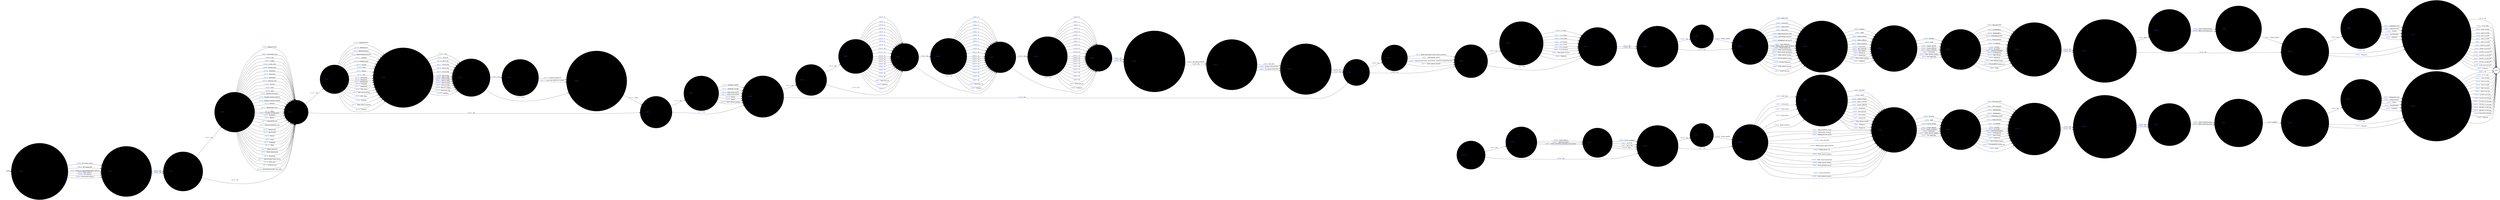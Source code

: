 digraph FIND_2 {
  rankdir=LR;
  node [shape = circle];

  START_NODE [label="", shape=none];
  START_NODE -> 51230 [label = "start"];
  END_NODE [label="END", shape="doublecircle"];
  51230 [label=< <FONT COLOR="royalblue">51230 </FONT> What was the main management outcome of this incident? >, style="filled", color="#DDD"];
  51230 -> 51231 [label=< <FONT COLOR="royalblue">198684 </FONT> No further action >, color="#DDD"];
  51230 -> 51231 [label=< <FONT COLOR="royalblue">198685 </FONT> IEP regression >, color="#DDD"];
  51230 -> 51231 [label=< <FONT COLOR="royalblue">198686 </FONT> Placed on report/adjudication referral >, color="#DDD"];
  51230 -> 51231 [label=< <FONT COLOR="royalblue">198687 </FONT> Police referral >, color="#DDD"];
  51230 -> 51231 [label=< <FONT COLOR="royalblue">198688 </FONT> CPS referral >, color="#DDD"];
  51230 -> 51231 [label=< <FONT COLOR="royalblue">198689 </FONT> Prosecution referral >, color="#DDD"];
  51231 [label=< <FONT COLOR="royalblue">51231 </FONT> Is any member of staff facing disciplinary charges? >, style="filled", color="#DDD"];
  51231 -> 51232 [label=< <FONT COLOR="royalblue">198690 </FONT> Yes >, color="#DDD"];
  51231 -> 51232 [label=< <FONT COLOR="royalblue">198691 </FONT> No >, color="#DDD"];
  51232 [label=< <FONT COLOR="royalblue">51232 </FONT> Is the location of the incident known? >, style="filled", color="#DDD"];
  51232 -> 51233 [label=< <FONT COLOR="royalblue">198692 </FONT> Yes >, color="#DDD"];
  51232 -> 51234 [label=< <FONT COLOR="royalblue">198693 </FONT> No >, color="#DDD"];
  51233 [label=< <FONT COLOR="royalblue">51233 </FONT> What was the location of the incident? >, style="filled", color="#DDD"];
  51233 -> 51234 [label=< <FONT COLOR="royalblue">198694 </FONT> Administration >, color="#DDD"];
  51233 -> 51234 [label=< <FONT COLOR="royalblue">198695 </FONT> Association area >, color="#DDD"];
  51233 -> 51234 [label=< <FONT COLOR="royalblue">198696 </FONT> Cell >, color="#DDD"];
  51233 -> 51234 [label=< <FONT COLOR="royalblue">198697 </FONT> Chapel >, color="#DDD"];
  51233 -> 51234 [label=< <FONT COLOR="royalblue">198698 </FONT> Crown court >, color="#DDD"];
  51233 -> 51234 [label=< <FONT COLOR="royalblue">198699 </FONT> Dining room >, color="#DDD"];
  51233 -> 51234 [label=< <FONT COLOR="royalblue">198700 </FONT> Dormitory >, color="#DDD"];
  51233 -> 51234 [label=< <FONT COLOR="royalblue">198701 </FONT> Education >, color="#DDD"];
  51233 -> 51234 [label=< <FONT COLOR="royalblue">198702 </FONT> Elsewhere >, color="#DDD"];
  51233 -> 51234 [label=< <FONT COLOR="royalblue">198703 </FONT> Exercise yard >, color="#DDD"];
  51233 -> 51234 [label=< <FONT COLOR="royalblue">198704 </FONT> Funeral >, color="#DDD"];
  51233 -> 51234 [label=< <FONT COLOR="royalblue">198705 </FONT> Gate >, color="#DDD"];
  51233 -> 51234 [label=< <FONT COLOR="royalblue">198706 </FONT> Gym >, color="#DDD"];
  51233 -> 51234 [label=< <FONT COLOR="royalblue">198707 </FONT> Health care centre >, color="#DDD"];
  51233 -> 51234 [label=< <FONT COLOR="royalblue">198708 </FONT> Hospital outside (patient) >, color="#DDD"];
  51233 -> 51234 [label=< <FONT COLOR="royalblue">198709 </FONT> Hospital outside (visiting) >, color="#DDD"];
  51233 -> 51234 [label=< <FONT COLOR="royalblue">198710 </FONT> Kitchen >, color="#DDD"];
  51233 -> 51234 [label=< <FONT COLOR="royalblue">198711 </FONT> Magistrates court >, color="#DDD"];
  51233 -> 51234 [label=< <FONT COLOR="royalblue">198712 </FONT> Office >, color="#DDD"];
  51233 -> 51234 [label=< <FONT COLOR="royalblue">198713 </FONT> Outside working party >, color="#DDD"];
  51233 -> 51234 [label=< <FONT COLOR="royalblue">198714 </FONT> Reception >, color="#DDD"];
  51233 -> 51234 [label=< <FONT COLOR="royalblue">198715 </FONT> Recess >, color="#DDD"];
  51233 -> 51234 [label=< <FONT COLOR="royalblue">198716 </FONT> Segregation unit >, color="#DDD"];
  51233 -> 51234 [label=< <FONT COLOR="royalblue">198717 </FONT> Showers/changing room >, color="#DDD"];
  51233 -> 51234 [label=< <FONT COLOR="royalblue">198718 </FONT> Special unit >, color="#DDD"];
  51233 -> 51234 [label=< <FONT COLOR="royalblue">198719 </FONT> Sports field >, color="#DDD"];
  51233 -> 51234 [label=< <FONT COLOR="royalblue">198720 </FONT> Vehicle >, color="#DDD"];
  51233 -> 51234 [label=< <FONT COLOR="royalblue">198721 </FONT> Visits >, color="#DDD"];
  51233 -> 51234 [label=< <FONT COLOR="royalblue">198722 </FONT> Weddings >, color="#DDD"];
  51233 -> 51234 [label=< <FONT COLOR="royalblue">198723 </FONT> Wing >, color="#DDD"];
  51233 -> 51234 [label=< <FONT COLOR="royalblue">198724 </FONT> Within perimeter >, color="#DDD"];
  51233 -> 51234 [label=< <FONT COLOR="royalblue">198725 </FONT> Works department >, color="#DDD"];
  51233 -> 51234 [label=< <FONT COLOR="royalblue">198726 </FONT> Workshop >, color="#DDD"];
  51233 -> 51234 [label=< <FONT COLOR="royalblue">198727 </FONT> Induction/first night centre >, color="#DDD"];
  51233 -> 51234 [label=< <FONT COLOR="royalblue">198728 </FONT> Mail room >, color="#DDD"];
  51233 -> 51234 [label=< <FONT COLOR="royalblue">198729 </FONT> External roof >, color="#DDD"];
  51233 -> 51234 [label=< <FONT COLOR="royalblue">198730 </FONT> Vulnerable prisoners unit (VPU) >, color="#DDD"];
  51234 [label=< <FONT COLOR="royalblue">51234 </FONT> Was a drug found? >, style="filled", color="#DDD"];
  51234 -> 51235 [label=< <FONT COLOR="royalblue">198731 </FONT> Yes >, color="#DDD"];
  51234 -> 51240 [label=< <FONT COLOR="royalblue">198732 </FONT> No >, color="#DDD"];
  51235 [label=< <FONT COLOR="royalblue">51235 </FONT> Describe the drug found >, style="filled", color="#DDD"];
  51235 -> 51236 [label=< <FONT COLOR="royalblue">198733 </FONT> Amphetamines >, color="#DDD"];
  51235 -> 51236 [label=< <FONT COLOR="royalblue">198734 </FONT> Barbiturates >, color="#DDD"];
  51235 -> 51236 [label=< <FONT COLOR="royalblue">198735 </FONT> Benzodiazepines >, color="#DDD"];
  51235 -> 51236 [label=< <FONT COLOR="royalblue">198736 </FONT> Buprenorphine/subutex >, color="#DDD"];
  51235 -> 51236 [label=< <FONT COLOR="royalblue">198737 </FONT> Cannabis >, color="#DDD"];
  51235 -> 51236 [label=< <FONT COLOR="royalblue">198738 </FONT> Cannabis plant >, color="#DDD"];
  51235 -> 51236 [label=< <FONT COLOR="royalblue">198739 </FONT> Cocaine >, color="#DDD"];
  51235 -> 51236 [label=< <FONT COLOR="royalblue">198740 </FONT> Crack >, color="#DDD"];
  51235 -> 51236 [label=< <FONT COLOR="royalblue">198741 </FONT> Heroin >, color="#DDD"];
  51235 -> 51236 [label=< <FONT COLOR="royalblue">198742 </FONT> LSD >, color="#DDD"];
  51235 -> 51236 [label=< <FONT COLOR="royalblue">198743 </FONT> Methadone >, color="#DDD"];
  51235 -> 51236 [label=< <FONT COLOR="royalblue">198744 </FONT> Pregabalin >, color="#DDD"];
  51235 -> 51236 [label=< <FONT COLOR="royalblue">198745 </FONT> Tranquilisers >, color="#DDD"];
  51235 -> 51236 [label=< <FONT COLOR="royalblue">198746 </FONT> Tramadol >, color="#DDD"];
  51235 -> 51236 [label=< <FONT COLOR="royalblue">198747 </FONT> Gabapentin >, color="#DDD"];
  51235 -> 51236 [label=< <FONT COLOR="royalblue">198748 </FONT> NPS: spice >, color="#DDD"];
  51235 -> 51236 [label=< <FONT COLOR="royalblue">198749 </FONT> NPS: black mamba >, color="#DDD"];
  51235 -> 51236 [label=< <FONT COLOR="royalblue">198750 </FONT> NPS: other >, color="#DDD"];
  51235 -> 51236 [label=< <FONT COLOR="royalblue">198751 </FONT> Steroids >, color="#DDD"];
  51235 -> 51236 [label=< <FONT COLOR="royalblue">198752 </FONT> Other (please specify) >, color="#DDD"];
  51235 -> 51236 [label=< <FONT COLOR="royalblue">198753 </FONT> Unknown >, color="#DDD"];
  51236 [label=< <FONT COLOR="royalblue">51236 </FONT> What was the estimated weight of all drugs/substances found? >, style="filled", color="#DDD"];
  51236 -> 51237 [label=< <FONT COLOR="royalblue">198754 </FONT> &lt;1g >, color="#DDD"];
  51236 -> 51237 [label=< <FONT COLOR="royalblue">198755 </FONT> 2g to 5g >, color="#DDD"];
  51236 -> 51237 [label=< <FONT COLOR="royalblue">198756 </FONT> 6g to 10g >, color="#DDD"];
  51236 -> 51237 [label=< <FONT COLOR="royalblue">198757 </FONT> 11g to 20g >, color="#DDD"];
  51236 -> 51237 [label=< <FONT COLOR="royalblue">198758 </FONT> 21g to 30g >, color="#DDD"];
  51236 -> 51237 [label=< <FONT COLOR="royalblue">198759 </FONT> 31g to 40g >, color="#DDD"];
  51236 -> 51237 [label=< <FONT COLOR="royalblue">198760 </FONT> 41g to 50g >, color="#DDD"];
  51236 -> 51237 [label=< <FONT COLOR="royalblue">198761 </FONT> 50g to 100g >, color="#DDD"];
  51236 -> 51237 [label=< <FONT COLOR="royalblue">198762 </FONT> 101g to 200g >, color="#DDD"];
  51236 -> 51237 [label=< <FONT COLOR="royalblue">198763 </FONT> 201g to 300g >, color="#DDD"];
  51236 -> 51237 [label=< <FONT COLOR="royalblue">198764 </FONT> 301g to 400g >, color="#DDD"];
  51236 -> 51237 [label=< <FONT COLOR="royalblue">198765 </FONT> 401g to 500g >, color="#DDD"];
  51236 -> 51237 [label=< <FONT COLOR="royalblue">198766 </FONT> 501g to 1,000g >, color="#DDD"];
  51236 -> 51237 [label=< <FONT COLOR="royalblue">198767 </FONT> More than 1kg >, color="#DDD"];
  51236 -> 51237 [label=< <FONT COLOR="royalblue">198768 </FONT> Unknown >, color="#DDD"];
  51237 [label=< <FONT COLOR="royalblue">51237 </FONT> Was the substance found analysed? >, style="filled", color="#DDD"];
  51237 -> 51238 [label=< <FONT COLOR="royalblue">198769 </FONT> Yes >, color="#DDD"];
  51237 -> 51239 [label=< <FONT COLOR="royalblue">198770 </FONT> No >, color="#DDD"];
  51238 [label=< <FONT COLOR="royalblue">51238 </FONT> How was the substance analysed? >, style="filled", color="#DDD"];
  51238 -> 51239 [label=< <FONT COLOR="royalblue">198771 </FONT> Forensic laboratory >, color="#DDD"];
  51238 -> 51239 [label=< <FONT COLOR="royalblue">198772 </FONT> Local with BDH kit or similar >, color="#DDD"];
  51239 [label=< <FONT COLOR="royalblue">51239 </FONT> To which police station were seized drugs sent for destruction? >, style="filled", color="#DDD"];
  51239 -> 51240 [label=< <FONT COLOR="royalblue">198773 </FONT> Name >, color="#DDD"];
  51240 [label=< <FONT COLOR="royalblue">51240 </FONT> Was drug equipment found? >, style="filled", color="#DDD"];
  51240 -> 51241 [label=< <FONT COLOR="royalblue">198774 </FONT> Yes >, color="#DDD"];
  51240 -> 51242 [label=< <FONT COLOR="royalblue">198775 </FONT> No >, color="#DDD"];
  51241 [label=< <FONT COLOR="royalblue">51241 </FONT> Describe drug equipment found >, style="filled", color="#DDD"];
  51241 -> 51242 [label=< <FONT COLOR="royalblue">198776 </FONT> Authentic needle >, color="#DDD"];
  51241 -> 51242 [label=< <FONT COLOR="royalblue">198777 </FONT> Authentic syringe >, color="#DDD"];
  51241 -> 51242 [label=< <FONT COLOR="royalblue">198778 </FONT> Improvised needle >, color="#DDD"];
  51241 -> 51242 [label=< <FONT COLOR="royalblue">198779 </FONT> Improvised syringe >, color="#DDD"];
  51241 -> 51242 [label=< <FONT COLOR="royalblue">198780 </FONT> Pipe(s) >, color="#DDD"];
  51241 -> 51242 [label=< <FONT COLOR="royalblue">198781 </FONT> Roach >, color="#DDD"];
  51241 -> 51242 [label=< <FONT COLOR="royalblue">198782 </FONT> Other (please specify) >, color="#DDD"];
  51242 [label=< <FONT COLOR="royalblue">51242 </FONT> Was a mobile phone related item found? >, style="filled", color="#DDD"];
  51242 -> 51243 [label=< <FONT COLOR="royalblue">198783 </FONT> Yes >, color="#DDD"];
  51242 -> 51253 [label=< <FONT COLOR="royalblue">198784 </FONT> No >, color="#DDD"];
  51243 [label=< <FONT COLOR="royalblue">51243 </FONT> Was a mobile phone found? >, style="filled", color="#DDD"];
  51243 -> 51244 [label=< <FONT COLOR="royalblue">198785 </FONT> Yes >, color="#DDD"];
  51243 -> 51245 [label=< <FONT COLOR="royalblue">198786 </FONT> No >, color="#DDD"];
  51244 [label=< <FONT COLOR="royalblue">51244 </FONT> Enter number of mobiles found >, style="filled", color="#DDD"];
  51244 -> 51245 [label=< <FONT COLOR="royalblue">198787 </FONT> 0 >, color="#DDD"];
  51244 -> 51245 [label=< <FONT COLOR="royalblue">198788 </FONT> 1 >, color="#DDD"];
  51244 -> 51245 [label=< <FONT COLOR="royalblue">198789 </FONT> 2 >, color="#DDD"];
  51244 -> 51245 [label=< <FONT COLOR="royalblue">198790 </FONT> 4 >, color="#DDD"];
  51244 -> 51245 [label=< <FONT COLOR="royalblue">198791 </FONT> 5 >, color="#DDD"];
  51244 -> 51245 [label=< <FONT COLOR="royalblue">198792 </FONT> 6 >, color="#DDD"];
  51244 -> 51245 [label=< <FONT COLOR="royalblue">198793 </FONT> 7 >, color="#DDD"];
  51244 -> 51245 [label=< <FONT COLOR="royalblue">198794 </FONT> 8 >, color="#DDD"];
  51244 -> 51245 [label=< <FONT COLOR="royalblue">198795 </FONT> 9 >, color="#DDD"];
  51244 -> 51245 [label=< <FONT COLOR="royalblue">198796 </FONT> 10 >, color="#DDD"];
  51244 -> 51245 [label=< <FONT COLOR="royalblue">198797 </FONT> 11 >, color="#DDD"];
  51244 -> 51245 [label=< <FONT COLOR="royalblue">198798 </FONT> 12 >, color="#DDD"];
  51244 -> 51245 [label=< <FONT COLOR="royalblue">198799 </FONT> 13 >, color="#DDD"];
  51244 -> 51245 [label=< <FONT COLOR="royalblue">198800 </FONT> 14 >, color="#DDD"];
  51244 -> 51245 [label=< <FONT COLOR="royalblue">198801 </FONT> 15 >, color="#DDD"];
  51244 -> 51245 [label=< <FONT COLOR="royalblue">198802 </FONT> 16 >, color="#DDD"];
  51244 -> 51245 [label=< <FONT COLOR="royalblue">198803 </FONT> 17 >, color="#DDD"];
  51244 -> 51245 [label=< <FONT COLOR="royalblue">198804 </FONT> 18 >, color="#DDD"];
  51244 -> 51245 [label=< <FONT COLOR="royalblue">198805 </FONT> 19 >, color="#DDD"];
  51244 -> 51245 [label=< <FONT COLOR="royalblue">198806 </FONT> 20 >, color="#DDD"];
  51244 -> 51245 [label=< <FONT COLOR="royalblue">198807 </FONT> More than 20 >, color="#DDD"];
  51244 -> 51245 [label=< <FONT COLOR="royalblue">198808 </FONT> Unknown >, color="#DDD"];
  51244 -> 51245 [label=< <FONT COLOR="royalblue">200684 </FONT> 3 >, color="#DDD"];
  51245 [label=< <FONT COLOR="royalblue">51245 </FONT> Was a SIM card found? >, style="filled", color="#DDD"];
  51245 -> 51246 [label=< <FONT COLOR="royalblue">198809 </FONT> Yes >, color="#DDD"];
  51245 -> 51247 [label=< <FONT COLOR="royalblue">198810 </FONT> No >, color="#DDD"];
  51246 [label=< <FONT COLOR="royalblue">51246 </FONT> Enter number of SIM cards found >, style="filled", color="#DDD"];
  51246 -> 51247 [label=< <FONT COLOR="royalblue">198811 </FONT> 0 >, color="#DDD"];
  51246 -> 51247 [label=< <FONT COLOR="royalblue">198812 </FONT> 1 >, color="#DDD"];
  51246 -> 51247 [label=< <FONT COLOR="royalblue">198813 </FONT> 2 >, color="#DDD"];
  51246 -> 51247 [label=< <FONT COLOR="royalblue">198814 </FONT> 3 >, color="#DDD"];
  51246 -> 51247 [label=< <FONT COLOR="royalblue">198815 </FONT> 4 >, color="#DDD"];
  51246 -> 51247 [label=< <FONT COLOR="royalblue">198816 </FONT> 5 >, color="#DDD"];
  51246 -> 51247 [label=< <FONT COLOR="royalblue">198817 </FONT> 6 >, color="#DDD"];
  51246 -> 51247 [label=< <FONT COLOR="royalblue">198818 </FONT> 7 >, color="#DDD"];
  51246 -> 51247 [label=< <FONT COLOR="royalblue">198819 </FONT> 8 >, color="#DDD"];
  51246 -> 51247 [label=< <FONT COLOR="royalblue">198820 </FONT> 9 >, color="#DDD"];
  51246 -> 51247 [label=< <FONT COLOR="royalblue">198821 </FONT> 10 >, color="#DDD"];
  51246 -> 51247 [label=< <FONT COLOR="royalblue">198822 </FONT> 11 >, color="#DDD"];
  51246 -> 51247 [label=< <FONT COLOR="royalblue">198823 </FONT> 12 >, color="#DDD"];
  51246 -> 51247 [label=< <FONT COLOR="royalblue">198824 </FONT> 13 >, color="#DDD"];
  51246 -> 51247 [label=< <FONT COLOR="royalblue">198825 </FONT> 14 >, color="#DDD"];
  51246 -> 51247 [label=< <FONT COLOR="royalblue">198826 </FONT> 15 >, color="#DDD"];
  51246 -> 51247 [label=< <FONT COLOR="royalblue">198827 </FONT> 16 >, color="#DDD"];
  51246 -> 51247 [label=< <FONT COLOR="royalblue">198828 </FONT> 17 >, color="#DDD"];
  51246 -> 51247 [label=< <FONT COLOR="royalblue">198829 </FONT> 18 >, color="#DDD"];
  51246 -> 51247 [label=< <FONT COLOR="royalblue">198830 </FONT> 19 >, color="#DDD"];
  51246 -> 51247 [label=< <FONT COLOR="royalblue">198831 </FONT> 20 >, color="#DDD"];
  51246 -> 51247 [label=< <FONT COLOR="royalblue">198832 </FONT> More than 20 >, color="#DDD"];
  51246 -> 51247 [label=< <FONT COLOR="royalblue">198833 </FONT> Unknown >, color="#DDD"];
  51247 [label=< <FONT COLOR="royalblue">51247 </FONT> Was a memory card found? >, style="filled", color="#DDD"];
  51247 -> 51248 [label=< <FONT COLOR="royalblue">198834 </FONT> Yes >, color="#DDD"];
  51247 -> 51249 [label=< <FONT COLOR="royalblue">198835 </FONT> No >, color="#DDD"];
  51248 [label=< <FONT COLOR="royalblue">51248 </FONT> Enter number of memory cards found >, style="filled", color="#DDD"];
  51248 -> 51249 [label=< <FONT COLOR="royalblue">198836 </FONT> 0 >, color="#DDD"];
  51248 -> 51249 [label=< <FONT COLOR="royalblue">198837 </FONT> 1 >, color="#DDD"];
  51248 -> 51249 [label=< <FONT COLOR="royalblue">198838 </FONT> 2 >, color="#DDD"];
  51248 -> 51249 [label=< <FONT COLOR="royalblue">198839 </FONT> 3 >, color="#DDD"];
  51248 -> 51249 [label=< <FONT COLOR="royalblue">198840 </FONT> 4 >, color="#DDD"];
  51248 -> 51249 [label=< <FONT COLOR="royalblue">198841 </FONT> 5 >, color="#DDD"];
  51248 -> 51249 [label=< <FONT COLOR="royalblue">198842 </FONT> 6 >, color="#DDD"];
  51248 -> 51249 [label=< <FONT COLOR="royalblue">198843 </FONT> 7 >, color="#DDD"];
  51248 -> 51249 [label=< <FONT COLOR="royalblue">198844 </FONT> 8 >, color="#DDD"];
  51248 -> 51249 [label=< <FONT COLOR="royalblue">198845 </FONT> 9 >, color="#DDD"];
  51248 -> 51249 [label=< <FONT COLOR="royalblue">198846 </FONT> 10 >, color="#DDD"];
  51248 -> 51249 [label=< <FONT COLOR="royalblue">198847 </FONT> 11 >, color="#DDD"];
  51248 -> 51249 [label=< <FONT COLOR="royalblue">198848 </FONT> 12 >, color="#DDD"];
  51248 -> 51249 [label=< <FONT COLOR="royalblue">198849 </FONT> 13 >, color="#DDD"];
  51248 -> 51249 [label=< <FONT COLOR="royalblue">198850 </FONT> 14 >, color="#DDD"];
  51248 -> 51249 [label=< <FONT COLOR="royalblue">198851 </FONT> 15 >, color="#DDD"];
  51248 -> 51249 [label=< <FONT COLOR="royalblue">198852 </FONT> 16 >, color="#DDD"];
  51248 -> 51249 [label=< <FONT COLOR="royalblue">198853 </FONT> 17 >, color="#DDD"];
  51248 -> 51249 [label=< <FONT COLOR="royalblue">198854 </FONT> 18 >, color="#DDD"];
  51248 -> 51249 [label=< <FONT COLOR="royalblue">198855 </FONT> 19 >, color="#DDD"];
  51248 -> 51249 [label=< <FONT COLOR="royalblue">198856 </FONT> 20 >, color="#DDD"];
  51248 -> 51249 [label=< <FONT COLOR="royalblue">198857 </FONT> More than 20 >, color="#DDD"];
  51248 -> 51249 [label=< <FONT COLOR="royalblue">198858 </FONT> Unknown >, color="#DDD"];
  51249 [label=< <FONT COLOR="royalblue">51249 </FONT> Was a charger found? >, style="filled", color="#DDD"];
  51249 -> 51250 [label=< <FONT COLOR="royalblue">198859 </FONT> Yes >, color="#DDD"];
  51249 -> 51250 [label=< <FONT COLOR="royalblue">198860 </FONT> No >, color="#DDD"];
  51250 [label=< <FONT COLOR="royalblue">51250 </FONT> Was any other mobile phone/communication related item found? >, style="filled", color="#DDD"];
  51250 -> 51251 [label=< <FONT COLOR="royalblue">198861 </FONT> Yes: please specify >, color="#DDD"];
  51250 -> 51251 [label=< <FONT COLOR="royalblue">198862 </FONT> No >, color="#DDD"];
  51251 [label=< <FONT COLOR="royalblue">51251 </FONT> Has phone/SIM/memory card been sent to NDTSG? >, style="filled", color="#DDD"];
  51251 -> 51252 [label=< <FONT COLOR="royalblue">198863 </FONT> Yes: date >, color="#DDD"];
  51251 -> 51252 [label=< <FONT COLOR="royalblue">198864 </FONT> Evidence bag number >, color="#DDD"];
  51251 -> 51252 [label=< <FONT COLOR="royalblue">198865 </FONT> No: please state why >, color="#DDD"];
  51252 [label=< <FONT COLOR="royalblue">51252 </FONT> Has phone/SIM/equipment been retained by police? >, style="filled", color="#DDD"];
  51252 -> 51253 [label=< <FONT COLOR="royalblue">198866 </FONT> Yes >, color="#DDD"];
  51252 -> 51253 [label=< <FONT COLOR="royalblue">198867 </FONT> No >, color="#DDD"];
  51253 [label=< <FONT COLOR="royalblue">51253 </FONT> Was a weapon found? >, style="filled", color="#DDD"];
  51253 -> 51254 [label=< <FONT COLOR="royalblue">198868 </FONT> Yes >, color="#DDD"];
  51253 -> 51255 [label=< <FONT COLOR="royalblue">198869 </FONT> No >, color="#DDD"];
  51254 [label=< <FONT COLOR="royalblue">51254 </FONT> Describe the weapon >, style="filled", color="#DDD"];
  51254 -> 51255 [label=< <FONT COLOR="royalblue">198870 </FONT> Blunt instrument (cosh, item in sock etc) >, color="#DDD"];
  51254 -> 51255 [label=< <FONT COLOR="royalblue">198871 </FONT> Knife/bladed article >, color="#DDD"];
  51254 -> 51255 [label=< <FONT COLOR="royalblue">198872 </FONT> Firearm (fake guns, ammunition, chemical incapacitant etc) >, color="#DDD"];
  51254 -> 51255 [label=< <FONT COLOR="royalblue">198873 </FONT> Other (please specify) >, color="#DDD"];
  51255 [label=< <FONT COLOR="royalblue">51255 </FONT> Was any alcohol/hooch found? >, style="filled", color="#DDD"];
  51255 -> 51256 [label=< <FONT COLOR="royalblue">198874 </FONT> Yes >, color="#DDD"];
  51255 -> 51257 [label=< <FONT COLOR="royalblue">198875 </FONT> No >, color="#DDD"];
  51256 [label=< <FONT COLOR="royalblue">51256 </FONT> What quantity of alcohol/hooch was found? >, style="filled", color="#DDD"];
  51256 -> 51257 [label=< <FONT COLOR="royalblue">198876 </FONT> &lt; 1 litre >, color="#DDD"];
  51256 -> 51257 [label=< <FONT COLOR="royalblue">198877 </FONT> 1 to 2 litres >, color="#DDD"];
  51256 -> 51257 [label=< <FONT COLOR="royalblue">198878 </FONT> 2 to 3 litres >, color="#DDD"];
  51256 -> 51257 [label=< <FONT COLOR="royalblue">198879 </FONT> 3 to 4 litres >, color="#DDD"];
  51256 -> 51257 [label=< <FONT COLOR="royalblue">198880 </FONT> 4 to 5 litres >, color="#DDD"];
  51256 -> 51257 [label=< <FONT COLOR="royalblue">198881 </FONT> 6 to 10 litres >, color="#DDD"];
  51256 -> 51257 [label=< <FONT COLOR="royalblue">198882 </FONT> 11 to 20 litres >, color="#DDD"];
  51256 -> 51257 [label=< <FONT COLOR="royalblue">198883 </FONT> More than 20 litres >, color="#DDD"];
  51256 -> 51257 [label=< <FONT COLOR="royalblue">198884 </FONT> Unknown >, color="#DDD"];
  51257 [label=< <FONT COLOR="royalblue">51257 </FONT> Was any distilling equipment found? >, style="filled", color="#DDD"];
  51257 -> 51258 [label=< <FONT COLOR="royalblue">198885 </FONT> Yes >, color="#DDD"];
  51257 -> 51258 [label=< <FONT COLOR="royalblue">198886 </FONT> No >, color="#DDD"];
  51258 [label=< <FONT COLOR="royalblue">51258 </FONT> Were any other reportable items found? >, style="filled", color="#DDD"];
  51258 -> 51259 [label=< <FONT COLOR="royalblue">198887 </FONT> Yes >];
  51258 -> 51260 [label=< <FONT COLOR="royalblue">198888 </FONT> No >];
  51259 [label=< <FONT COLOR="royalblue">51259 </FONT> Describe the item >, style="filled", color="#DDD"];
  51259 -> 51260 [label=< <FONT COLOR="royalblue">198889 </FONT> Please specify >];
  51260 [label=< <FONT COLOR="royalblue">51260 </FONT> Describe how the item was found >, style="filled", color="#DDD"];
  51260 -> 51261 [label=< <FONT COLOR="royalblue">198890 </FONT> Boss chair >];
  51260 -> 51261 [label=< <FONT COLOR="royalblue">198891 </FONT> Cell search >];
  51260 -> 51261 [label=< <FONT COLOR="royalblue">198892 </FONT> Crime scene >];
  51260 -> 51261 [label=< <FONT COLOR="royalblue">198893 </FONT> Dog search >];
  51260 -> 51261 [label=< <FONT COLOR="royalblue">198894 </FONT> High sensitivity wand >];
  51260 -> 51261 [label=< <FONT COLOR="royalblue">198895 </FONT> Information received >];
  51260 -> 51261 [label=< <FONT COLOR="royalblue">198896 </FONT> Intelligence led search >];
  51260 -> 51261 [label=< <FONT COLOR="royalblue">198897 </FONT> Item observed >];
  51260 -> 51261 [label=< <FONT COLOR="royalblue">198898 </FONT> Mobile phone signal detector >];
  51260 -> 51261 [label=< <FONT COLOR="royalblue">198899 </FONT> Mobile phone rod >];
  51260 -> 51261 [label=< <FONT COLOR="royalblue">198900 </FONT> Other search (inmate) >];
  51260 -> 51261 [label=< <FONT COLOR="royalblue">198901 </FONT> Other search (premises) >];
  51260 -> 51261 [label=< <FONT COLOR="royalblue">198902 </FONT> Other search (visitor) >];
  51260 -> 51261 [label=< <FONT COLOR="royalblue">198903 </FONT> Pre-occupation search >];
  51260 -> 51261 [label=< <FONT COLOR="royalblue">198904 </FONT> Unusual behaviour >];
  51260 -> 51261 [label=< <FONT COLOR="royalblue">198905 </FONT> Other (please specify) >];
  51260 -> 51261 [label=< <FONT COLOR="royalblue">208853 </FONT> Drone recovery >];
  51261 [label=< <FONT COLOR="royalblue">51261 </FONT> Describe the method of entry into the establishment >, style="filled", color="#DDD"];
  51261 -> 51262 [label=< <FONT COLOR="royalblue">198906 </FONT> Prisoner >];
  51261 -> 51262 [label=< <FONT COLOR="royalblue">198907 </FONT> Staff >];
  51261 -> 51262 [label=< <FONT COLOR="royalblue">198908 </FONT> Visitor (friend) >];
  51261 -> 51262 [label=< <FONT COLOR="royalblue">198909 </FONT> Visitor (official) >];
  51261 -> 51262 [label=< <FONT COLOR="royalblue">198910 </FONT> Visitor (relative) >];
  51261 -> 51262 [label=< <FONT COLOR="royalblue">198911 </FONT> Contractor >];
  51261 -> 51262 [label=< <FONT COLOR="royalblue">198912 </FONT> Post (rule 39) >];
  51261 -> 51262 [label=< <FONT COLOR="royalblue">198913 </FONT> Post (other) >];
  51261 -> 51262 [label=< <FONT COLOR="royalblue">198914 </FONT> Thrown in >];
  51261 -> 51262 [label=< <FONT COLOR="royalblue">198915 </FONT> Drone/UAV >];
  51261 -> 51262 [label=< <FONT COLOR="royalblue">198916 </FONT> Other (please specify) >];
  51261 -> 51262 [label=< <FONT COLOR="royalblue">198917 </FONT> Unknown >];
  51262 [label=< <FONT COLOR="royalblue">51262 </FONT> If found in possession, whose was it found in? >, style="filled", color="#DDD"];
  51262 -> 51263 [label=< <FONT COLOR="royalblue">198918 </FONT> Prisoner >];
  51262 -> 51263 [label=< <FONT COLOR="royalblue">198919 </FONT> Staff >];
  51262 -> 51263 [label=< <FONT COLOR="royalblue">198920 </FONT> Visitor (friend) >];
  51262 -> 51263 [label=< <FONT COLOR="royalblue">198921 </FONT> Visitor (official) >];
  51262 -> 51263 [label=< <FONT COLOR="royalblue">198922 </FONT> Visitor (relative) >];
  51262 -> 51263 [label=< <FONT COLOR="royalblue">198923 </FONT> Contractor >];
  51262 -> 51263 [label=< <FONT COLOR="royalblue">198924 </FONT> Other (please specify) >];
  51262 -> 51263 [label=< <FONT COLOR="royalblue">198925 </FONT> Not applicable >];
  51263 [label=< <FONT COLOR="royalblue">51263 </FONT> What was the method of concealment? >, style="filled", color="#DDD"];
  51263 -> 51264 [label=< <FONT COLOR="royalblue">198926 </FONT> Not concealed >];
  51263 -> 51264 [label=< <FONT COLOR="royalblue">198927 </FONT> Bed/bedding >];
  51263 -> 51264 [label=< <FONT COLOR="royalblue">198928 </FONT> Book/papers >];
  51263 -> 51264 [label=< <FONT COLOR="royalblue">198929 </FONT> Cell/building fabric >];
  51263 -> 51264 [label=< <FONT COLOR="royalblue">198930 </FONT> Food/container >];
  51263 -> 51264 [label=< <FONT COLOR="royalblue">198931 </FONT> In clothing >];
  51263 -> 51264 [label=< <FONT COLOR="royalblue">198932 </FONT> In hand >];
  51263 -> 51264 [label=< <FONT COLOR="royalblue">198933 </FONT> In mouth >];
  51263 -> 51264 [label=< <FONT COLOR="royalblue">198934 </FONT> Internally/plugged >];
  51263 -> 51264 [label=< <FONT COLOR="royalblue">198935 </FONT> Letter/parcel >];
  51263 -> 51264 [label=< <FONT COLOR="royalblue">198936 </FONT> Light fittings >];
  51263 -> 51264 [label=< <FONT COLOR="royalblue">198937 </FONT> Pipework >];
  51263 -> 51264 [label=< <FONT COLOR="royalblue">198938 </FONT> Rule 39/legal papers >];
  51263 -> 51264 [label=< <FONT COLOR="royalblue">198939 </FONT> TV/radio/DVD/consoles etc >];
  51263 -> 51264 [label=< <FONT COLOR="royalblue">198940 </FONT> Other >];
  51264 [label=< <FONT COLOR="royalblue">51264 </FONT> Is the item heavily contaminated (e.g. blood or faeces)? >, style="filled", color="#DDD"];
  51264 -> 51265 [label=< <FONT COLOR="royalblue">198941 </FONT> Yes >];
  51264 -> 51265 [label=< <FONT COLOR="royalblue">198942 </FONT> No >];
  51265 [label=< <FONT COLOR="royalblue">51265 </FONT> Was a visitor suspected of involvement and arrested by the police? >, style="filled", color="#DDD"];
  51265 -> 51266 [label=< <FONT COLOR="royalblue">198943 </FONT> Yes >];
  51265 -> 51268 [label=< <FONT COLOR="royalblue">198944 </FONT> No >];
  51266 [label=< <FONT COLOR="royalblue">51266 </FONT> Describe circumstances of visitors arrest >, style="filled", color="#DDD"];
  51266 -> 51267 [label=< <FONT COLOR="royalblue">198945 </FONT> After entering prison >];
  51266 -> 51267 [label=< <FONT COLOR="royalblue">198946 </FONT> Before entering prison >];
  51267 [label=< <FONT COLOR="royalblue">51267 </FONT> To which police station was the visitor taken? >, style="filled", color="#DDD"];
  51267 -> 51268 [label=< <FONT COLOR="royalblue">198947 </FONT> Please specify >];
  51268 [label=< <FONT COLOR="royalblue">51268 </FONT> Were the items obtained on temporary release? >, style="filled", color="#DDD"];
  51268 -> 51269 [label=< <FONT COLOR="royalblue">198948 </FONT> Yes >];
  51268 -> 51270 [label=< <FONT COLOR="royalblue">198949 </FONT> No >];
  51268 -> 51270 [label=< <FONT COLOR="royalblue">198950 </FONT> Unknown >];
  51269 [label=< <FONT COLOR="royalblue">51269 </FONT> Describe the type of temporary release >, style="filled", color="#DDD"];
  51269 -> 51270 [label=< <FONT COLOR="royalblue">198951 </FONT> Community visit >];
  51269 -> 51270 [label=< <FONT COLOR="royalblue">198952 </FONT> Compassionate >];
  51269 -> 51270 [label=< <FONT COLOR="royalblue">198953 </FONT> Facility >];
  51269 -> 51270 [label=< <FONT COLOR="royalblue">198954 </FONT> Resettlement >];
  51269 -> 51270 [label=< <FONT COLOR="royalblue">198955 </FONT> Unknown >];
  51270 [label=< <FONT COLOR="royalblue">51270 </FONT> What was the total estimated value of the find (drugs, mobile phones etc)? >, style="filled", color="#DDD"];
  51270 -> END_NODE [label=< <FONT COLOR="royalblue">198956 </FONT> £0 >];
  51270 -> END_NODE [label=< <FONT COLOR="royalblue">198957 </FONT> £1 to £100 >];
  51270 -> END_NODE [label=< <FONT COLOR="royalblue">198958 </FONT> £101 to £200 >];
  51270 -> END_NODE [label=< <FONT COLOR="royalblue">198959 </FONT> £201 to £300 >];
  51270 -> END_NODE [label=< <FONT COLOR="royalblue">198960 </FONT> £301 to £400 >];
  51270 -> END_NODE [label=< <FONT COLOR="royalblue">198961 </FONT> £401 to £500 >];
  51270 -> END_NODE [label=< <FONT COLOR="royalblue">198962 </FONT> £501 to £1000 >];
  51270 -> END_NODE [label=< <FONT COLOR="royalblue">198963 </FONT> £1001 to £5000 >];
  51270 -> END_NODE [label=< <FONT COLOR="royalblue">198964 </FONT> £5001 to £10,000 >];
  51270 -> END_NODE [label=< <FONT COLOR="royalblue">198965 </FONT> £10,001 to £20,000 >];
  51270 -> END_NODE [label=< <FONT COLOR="royalblue">198966 </FONT> £20,001 to £30,000 >];
  51270 -> END_NODE [label=< <FONT COLOR="royalblue">198967 </FONT> £30,001 to £40,000 >];
  51270 -> END_NODE [label=< <FONT COLOR="royalblue">198968 </FONT> £40,001 to £50,000 >];
  51270 -> END_NODE [label=< <FONT COLOR="royalblue">198969 </FONT> More than £50,000 >];
  51270 -> END_NODE [label=< <FONT COLOR="royalblue">198970 </FONT> Unknown >];
  57223 [label=< <FONT COLOR="royalblue">57223 </FONT> Was any tobacco found? >, style="filled", color="#DDD"];
  57223 -> 57224 [label=< <FONT COLOR="royalblue">208855 </FONT> Yes >, color="#DDD"];
  57223 -> 57226 [label=< <FONT COLOR="royalblue">208856 </FONT> No >, color="#DDD"];
  57224 [label=< <FONT COLOR="royalblue">57224 </FONT> Describe the tobacco found >, style="filled", color="#DDD"];
  57224 -> 57225 [label=< <FONT COLOR="royalblue">208857 </FONT> Loose tobacco >, color="#DDD"];
  57224 -> 57225 [label=< <FONT COLOR="royalblue">208872 </FONT> Cigarettes/cigars >, color="#DDD"];
  57224 -> 57225 [label=< <FONT COLOR="royalblue">208873 </FONT> Other (including packaging and roaches) >, color="#DDD"];
  57225 [label=< <FONT COLOR="royalblue">57225 </FONT> Approx weight of tobacco >, style="filled", color="#DDD"];
  57225 -> 57226 [label=< <FONT COLOR="royalblue">208858 </FONT> Up to 1 gramme >, color="#DDD"];
  57225 -> 57226 [label=< <FONT COLOR="royalblue">208874 </FONT> 2g to 5g >, color="#DDD"];
  57225 -> 57226 [label=< <FONT COLOR="royalblue">208875 </FONT> 6g to 10g >, color="#DDD"];
  57225 -> 57226 [label=< <FONT COLOR="royalblue">208876 </FONT> 10g + >, color="#DDD"];
  57226 [label=< <FONT COLOR="royalblue">57226 </FONT> Were any other reportable items found? >, style="filled", color="#DDD"];
  57226 -> 57227 [label=< <FONT COLOR="royalblue">208859 </FONT> Yes >, color="#DDD"];
  57226 -> 57228 [label=< <FONT COLOR="royalblue">208877 </FONT> No >, color="#DDD"];
  57227 [label=< <FONT COLOR="royalblue">57227 </FONT> Describe the item >, style="filled", color="#DDD"];
  57227 -> 57228 [label=< <FONT COLOR="royalblue">208860 </FONT> Please specify >, color="#DDD"];
  57228 [label=< <FONT COLOR="royalblue">57228 </FONT> Describe how the item was found >, style="filled", color="#DDD"];
  57228 -> 57229 [label=< <FONT COLOR="royalblue">208861 </FONT> Boss chair >, color="#DDD"];
  57228 -> 57229 [label=< <FONT COLOR="royalblue">208878 </FONT> Cell search >, color="#DDD"];
  57228 -> 57229 [label=< <FONT COLOR="royalblue">208879 </FONT> Crime scene >, color="#DDD"];
  57228 -> 57229 [label=< <FONT COLOR="royalblue">208880 </FONT> Dog search >, color="#DDD"];
  57228 -> 57229 [label=< <FONT COLOR="royalblue">208881 </FONT> Drone recovery >, color="#DDD"];
  57228 -> 57230 [label=< <FONT COLOR="royalblue">208882 </FONT> High sensitivity wand >, color="#DDD"];
  57228 -> 57230 [label=< <FONT COLOR="royalblue">208883 </FONT> Information received >, color="#DDD"];
  57228 -> 57230 [label=< <FONT COLOR="royalblue">208884 </FONT> Ntelligence led search >, color="#DDD"];
  57228 -> 57230 [label=< <FONT COLOR="royalblue">208885 </FONT> Item observed >, color="#DDD"];
  57228 -> 57230 [label=< <FONT COLOR="royalblue">208886 </FONT> Mobile phone signal detector >, color="#DDD"];
  57228 -> 57230 [label=< <FONT COLOR="royalblue">208887 </FONT> Mobile phone rod >, color="#DDD"];
  57228 -> 57230 [label=< <FONT COLOR="royalblue">208888 </FONT> Other search (inmate) >, color="#DDD"];
  57228 -> 57230 [label=< <FONT COLOR="royalblue">208889 </FONT> Other search (premises) >, color="#DDD"];
  57228 -> 57230 [label=< <FONT COLOR="royalblue">208890 </FONT> Other search (visitor) >, color="#DDD"];
  57228 -> 57230 [label=< <FONT COLOR="royalblue">208891 </FONT> Pre-occupation search >, color="#DDD"];
  57228 -> 57230 [label=< <FONT COLOR="royalblue">208892 </FONT> Unusual behaviour >, color="#DDD"];
  57228 -> 57230 [label=< <FONT COLOR="royalblue">208893 </FONT> Other (please specify) >, color="#DDD"];
  57229 [label=< <FONT COLOR="royalblue">57229 </FONT> Describe the method of entry into the establishment >, style="filled", color="#DDD"];
  57229 -> 57230 [label=< <FONT COLOR="royalblue">208862 </FONT> Prisoner >, color="#DDD"];
  57229 -> 57230 [label=< <FONT COLOR="royalblue">208894 </FONT> Staff >, color="#DDD"];
  57229 -> 57230 [label=< <FONT COLOR="royalblue">208895 </FONT> Visitor (friend) >, color="#DDD"];
  57229 -> 57230 [label=< <FONT COLOR="royalblue">208896 </FONT> Visitor (relative) >, color="#DDD"];
  57229 -> 57230 [label=< <FONT COLOR="royalblue">208897 </FONT> Visitor (official) >, color="#DDD"];
  57229 -> 57230 [label=< <FONT COLOR="royalblue">208898 </FONT> Contractor >, color="#DDD"];
  57229 -> 57230 [label=< <FONT COLOR="royalblue">208899 </FONT> Post (rule39) >, color="#DDD"];
  57229 -> 57230 [label=< <FONT COLOR="royalblue">208900 </FONT> Post (other) >, color="#DDD"];
  57229 -> 57230 [label=< <FONT COLOR="royalblue">208901 </FONT> Drone/UAV >, color="#DDD"];
  57229 -> 57230 [label=< <FONT COLOR="royalblue">208902 </FONT> Other (please specify >, color="#DDD"];
  57229 -> 57230 [label=< <FONT COLOR="royalblue">208903 </FONT> Unknown >, color="#DDD"];
  57229 -> 57230 [label=< <FONT COLOR="royalblue">208904 </FONT> Thrown in >, color="#DDD"];
  57230 [label=< <FONT COLOR="royalblue">57230 </FONT> If found in possession, whose was it found in >, style="filled", color="#DDD"];
  57230 -> 57231 [label=< <FONT COLOR="royalblue">208863 </FONT> Prisoner >, color="#DDD"];
  57230 -> 57231 [label=< <FONT COLOR="royalblue">208905 </FONT> Staff >, color="#DDD"];
  57230 -> 57231 [label=< <FONT COLOR="royalblue">208906 </FONT> Visitor (friend) >, color="#DDD"];
  57230 -> 57231 [label=< <FONT COLOR="royalblue">208907 </FONT> Visitor (official) >, color="#DDD"];
  57230 -> 57231 [label=< <FONT COLOR="royalblue">208908 </FONT> Visitor (relative) >, color="#DDD"];
  57230 -> 57231 [label=< <FONT COLOR="royalblue">208909 </FONT> Contractor >, color="#DDD"];
  57230 -> 57231 [label=< <FONT COLOR="royalblue">208910 </FONT> Other (please specify) >, color="#DDD"];
  57230 -> 57231 [label=< <FONT COLOR="royalblue">208911 </FONT> Not applicable >, color="#DDD"];
  57231 [label=< <FONT COLOR="royalblue">57231 </FONT> What was the method of concealment? >, style="filled", color="#DDD"];
  57231 -> 57232 [label=< <FONT COLOR="royalblue">208864 </FONT> Not concealed >, color="#DDD"];
  57231 -> 57232 [label=< <FONT COLOR="royalblue">208912 </FONT> Not concealed >, color="#DDD"];
  57231 -> 57232 [label=< <FONT COLOR="royalblue">208913 </FONT> Bed/bedding >, color="#DDD"];
  57231 -> 57232 [label=< <FONT COLOR="royalblue">208914 </FONT> Book/papers >, color="#DDD"];
  57231 -> 57232 [label=< <FONT COLOR="royalblue">208915 </FONT> Cell/building fabric >, color="#DDD"];
  57231 -> 57232 [label=< <FONT COLOR="royalblue">208916 </FONT> Food/container >, color="#DDD"];
  57231 -> 57232 [label=< <FONT COLOR="royalblue">208917 </FONT> In clothing >, color="#DDD"];
  57231 -> 57232 [label=< <FONT COLOR="royalblue">208918 </FONT> In hand >, color="#DDD"];
  57231 -> 57232 [label=< <FONT COLOR="royalblue">208919 </FONT> In mouth >, color="#DDD"];
  57231 -> 57232 [label=< <FONT COLOR="royalblue">208920 </FONT> Internally/plugged >, color="#DDD"];
  57231 -> 57232 [label=< <FONT COLOR="royalblue">208921 </FONT> Letter/parcel >, color="#DDD"];
  57231 -> 57232 [label=< <FONT COLOR="royalblue">208922 </FONT> Light fittings >, color="#DDD"];
  57231 -> 57232 [label=< <FONT COLOR="royalblue">208923 </FONT> Pipework >, color="#DDD"];
  57231 -> 57232 [label=< <FONT COLOR="royalblue">208924 </FONT> Rule 39/legal papers >, color="#DDD"];
  57231 -> 57232 [label=< <FONT COLOR="royalblue">208925 </FONT> TV/radio/DVD/consoles etc. >, color="#DDD"];
  57231 -> 57232 [label=< <FONT COLOR="royalblue">208926 </FONT> Other >, color="#DDD"];
  57232 [label=< <FONT COLOR="royalblue">57232 </FONT> Is the item heavily contaminated (e.g. blood, faeces)? >, style="filled", color="#DDD"];
  57232 -> 57233 [label=< <FONT COLOR="royalblue">208865 </FONT> Yes >, color="#DDD"];
  57232 -> 57233 [label=< <FONT COLOR="royalblue">208927 </FONT> No >, color="#DDD"];
  57233 [label=< <FONT COLOR="royalblue">57233 </FONT> Was a visitor suspected of involvement and arrested by the police? >, style="filled", color="#DDD"];
  57233 -> 57234 [label=< <FONT COLOR="royalblue">208866 </FONT> Yes >, color="#DDD"];
  57233 -> 57234 [label=< <FONT COLOR="royalblue">208928 </FONT> No >, color="#DDD"];
  57234 [label=< <FONT COLOR="royalblue">57234 </FONT> Describe circumstances of visitors arrest >, style="filled", color="#DDD"];
  57234 -> 57235 [label=< <FONT COLOR="royalblue">208867 </FONT> After entering prison >, color="#DDD"];
  57234 -> 57235 [label=< <FONT COLOR="royalblue">208929 </FONT> Before entering prison >, color="#DDD"];
  57235 [label=< <FONT COLOR="royalblue">57235 </FONT> To which police station was the visitor taken to? >, style="filled", color="#DDD"];
  57235 -> 57236 [label=< <FONT COLOR="royalblue">208868 </FONT> Specify >, color="#DDD"];
  57236 [label=< <FONT COLOR="royalblue">57236 </FONT> Were the items obtained on temporary release? >, style="filled", color="#DDD"];
  57236 -> 57237 [label=< <FONT COLOR="royalblue">208869 </FONT> Yes >, color="#DDD"];
  57236 -> 57238 [label=< <FONT COLOR="royalblue">208930 </FONT> No >, color="#DDD"];
  57236 -> 57238 [label=< <FONT COLOR="royalblue">208931 </FONT> Unknown >, color="#DDD"];
  57237 [label=< <FONT COLOR="royalblue">57237 </FONT> Describe the type of temporary release >, style="filled", color="#DDD"];
  57237 -> 57238 [label=< <FONT COLOR="royalblue">208870 </FONT> Community visit >, color="#DDD"];
  57237 -> 57238 [label=< <FONT COLOR="royalblue">208932 </FONT> Compassionate >, color="#DDD"];
  57237 -> 57238 [label=< <FONT COLOR="royalblue">208933 </FONT> Facilty >, color="#DDD"];
  57237 -> 57238 [label=< <FONT COLOR="royalblue">208934 </FONT> Resettlement >, color="#DDD"];
  57237 -> 57238 [label=< <FONT COLOR="royalblue">208935 </FONT> Unknown >, color="#DDD"];
  57238 [label=< <FONT COLOR="royalblue">57238 </FONT> What was the total estimated value of the find (drugs, mobile phones etc.)? >, style="filled", color="#DDD"];
  57238 -> END_NODE [label=< <FONT COLOR="royalblue">208871 </FONT> £0 >, color="#DDD"];
  57238 -> END_NODE [label=< <FONT COLOR="royalblue">208936 </FONT> £1 to £100 >, color="#DDD"];
  57238 -> END_NODE [label=< <FONT COLOR="royalblue">208937 </FONT> £101 to £200 >, color="#DDD"];
  57238 -> END_NODE [label=< <FONT COLOR="royalblue">208938 </FONT> £201 to £300 >, color="#DDD"];
  57238 -> END_NODE [label=< <FONT COLOR="royalblue">208939 </FONT> £301 to £400 >, color="#DDD"];
  57238 -> END_NODE [label=< <FONT COLOR="royalblue">208940 </FONT> £401 to £500 >, color="#DDD"];
  57238 -> END_NODE [label=< <FONT COLOR="royalblue">208941 </FONT> £501 to £1,000 >, color="#DDD"];
  57238 -> END_NODE [label=< <FONT COLOR="royalblue">208942 </FONT> £1,001 to £5,000 >, color="#DDD"];
  57238 -> END_NODE [label=< <FONT COLOR="royalblue">208943 </FONT> £5,001 to £10,000 >, color="#DDD"];
  57238 -> END_NODE [label=< <FONT COLOR="royalblue">208944 </FONT> £10,001 to £20,000 >, color="#DDD"];
  57238 -> END_NODE [label=< <FONT COLOR="royalblue">208945 </FONT> £20,001 to £30,000 >, color="#DDD"];
  57238 -> END_NODE [label=< <FONT COLOR="royalblue">208946 </FONT> £30,001 to £40,000 >, color="#DDD"];
  57238 -> END_NODE [label=< <FONT COLOR="royalblue">208947 </FONT> £40,001 to £50,000 >, color="#DDD"];
  57238 -> END_NODE [label=< <FONT COLOR="royalblue">208948 </FONT> More than £50,000 >, color="#DDD"];
  57238 -> END_NODE [label=< <FONT COLOR="royalblue">208949 </FONT> Unknown >, color="#DDD"];
}
